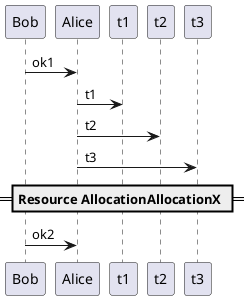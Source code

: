 {
  "sha1": "iee3vz9ws9gygkz8vmsxzuq4j25hlr1",
  "insertion": {
    "when": "2024-06-04T17:28:46.593Z",
    "user": "plantuml@gmail.com"
  }
}
@startuml
'skin BlueModern
Bob -> Alice : ok1
Alice -> t1 : t1
Alice -> t2 : t2
Alice -> t3 : t3

== Resource AllocationAllocationX ==

Bob -> Alice : ok2


@enduml
